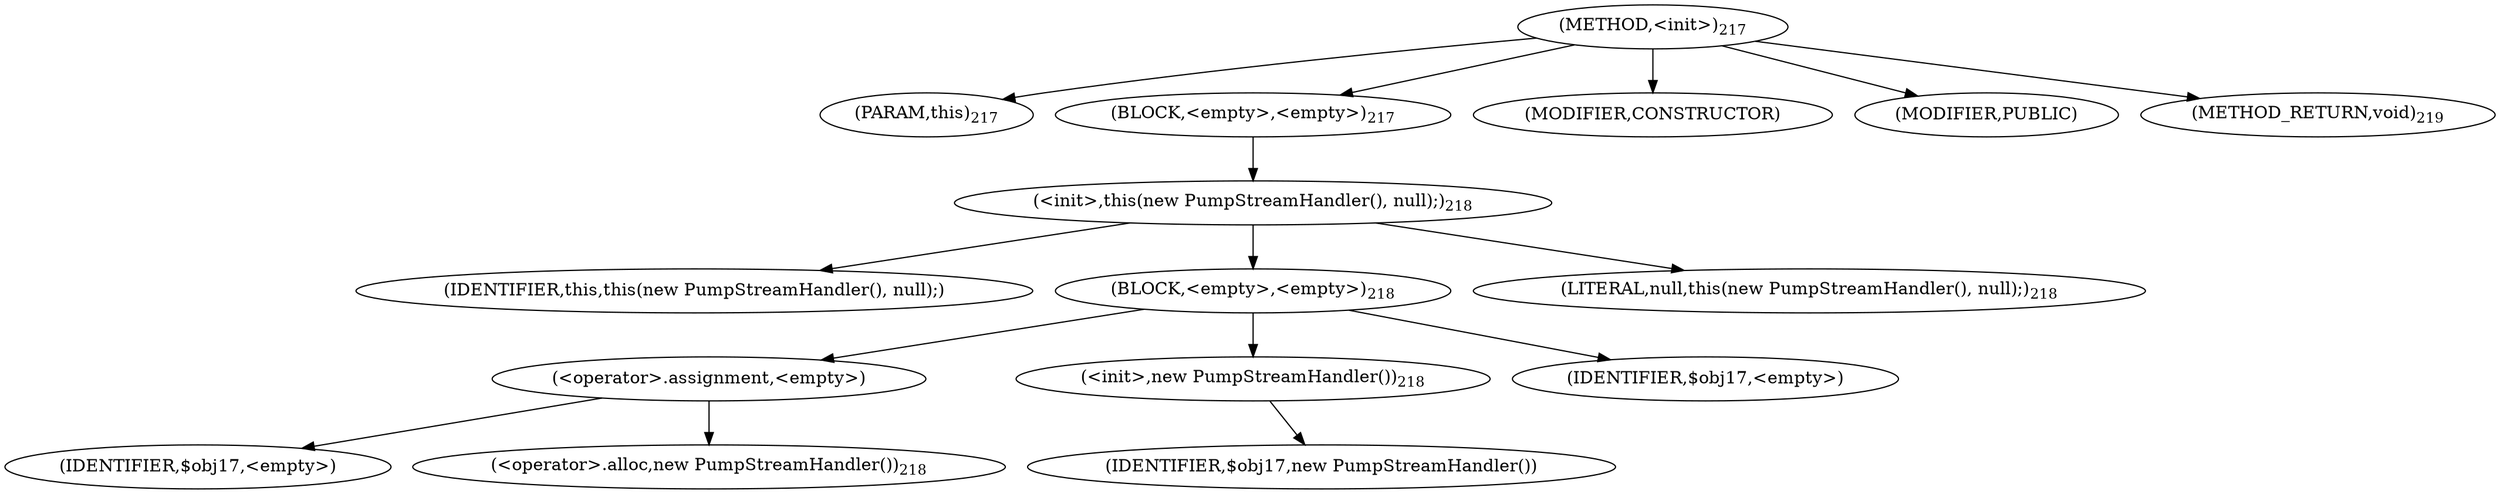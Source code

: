 digraph "&lt;init&gt;" {  
"542" [label = <(METHOD,&lt;init&gt;)<SUB>217</SUB>> ]
"13" [label = <(PARAM,this)<SUB>217</SUB>> ]
"543" [label = <(BLOCK,&lt;empty&gt;,&lt;empty&gt;)<SUB>217</SUB>> ]
"544" [label = <(&lt;init&gt;,this(new PumpStreamHandler(), null);)<SUB>218</SUB>> ]
"12" [label = <(IDENTIFIER,this,this(new PumpStreamHandler(), null);)> ]
"545" [label = <(BLOCK,&lt;empty&gt;,&lt;empty&gt;)<SUB>218</SUB>> ]
"546" [label = <(&lt;operator&gt;.assignment,&lt;empty&gt;)> ]
"547" [label = <(IDENTIFIER,$obj17,&lt;empty&gt;)> ]
"548" [label = <(&lt;operator&gt;.alloc,new PumpStreamHandler())<SUB>218</SUB>> ]
"549" [label = <(&lt;init&gt;,new PumpStreamHandler())<SUB>218</SUB>> ]
"550" [label = <(IDENTIFIER,$obj17,new PumpStreamHandler())> ]
"551" [label = <(IDENTIFIER,$obj17,&lt;empty&gt;)> ]
"552" [label = <(LITERAL,null,this(new PumpStreamHandler(), null);)<SUB>218</SUB>> ]
"553" [label = <(MODIFIER,CONSTRUCTOR)> ]
"554" [label = <(MODIFIER,PUBLIC)> ]
"555" [label = <(METHOD_RETURN,void)<SUB>219</SUB>> ]
  "542" -> "13" 
  "542" -> "543" 
  "542" -> "553" 
  "542" -> "554" 
  "542" -> "555" 
  "543" -> "544" 
  "544" -> "12" 
  "544" -> "545" 
  "544" -> "552" 
  "545" -> "546" 
  "545" -> "549" 
  "545" -> "551" 
  "546" -> "547" 
  "546" -> "548" 
  "549" -> "550" 
}
